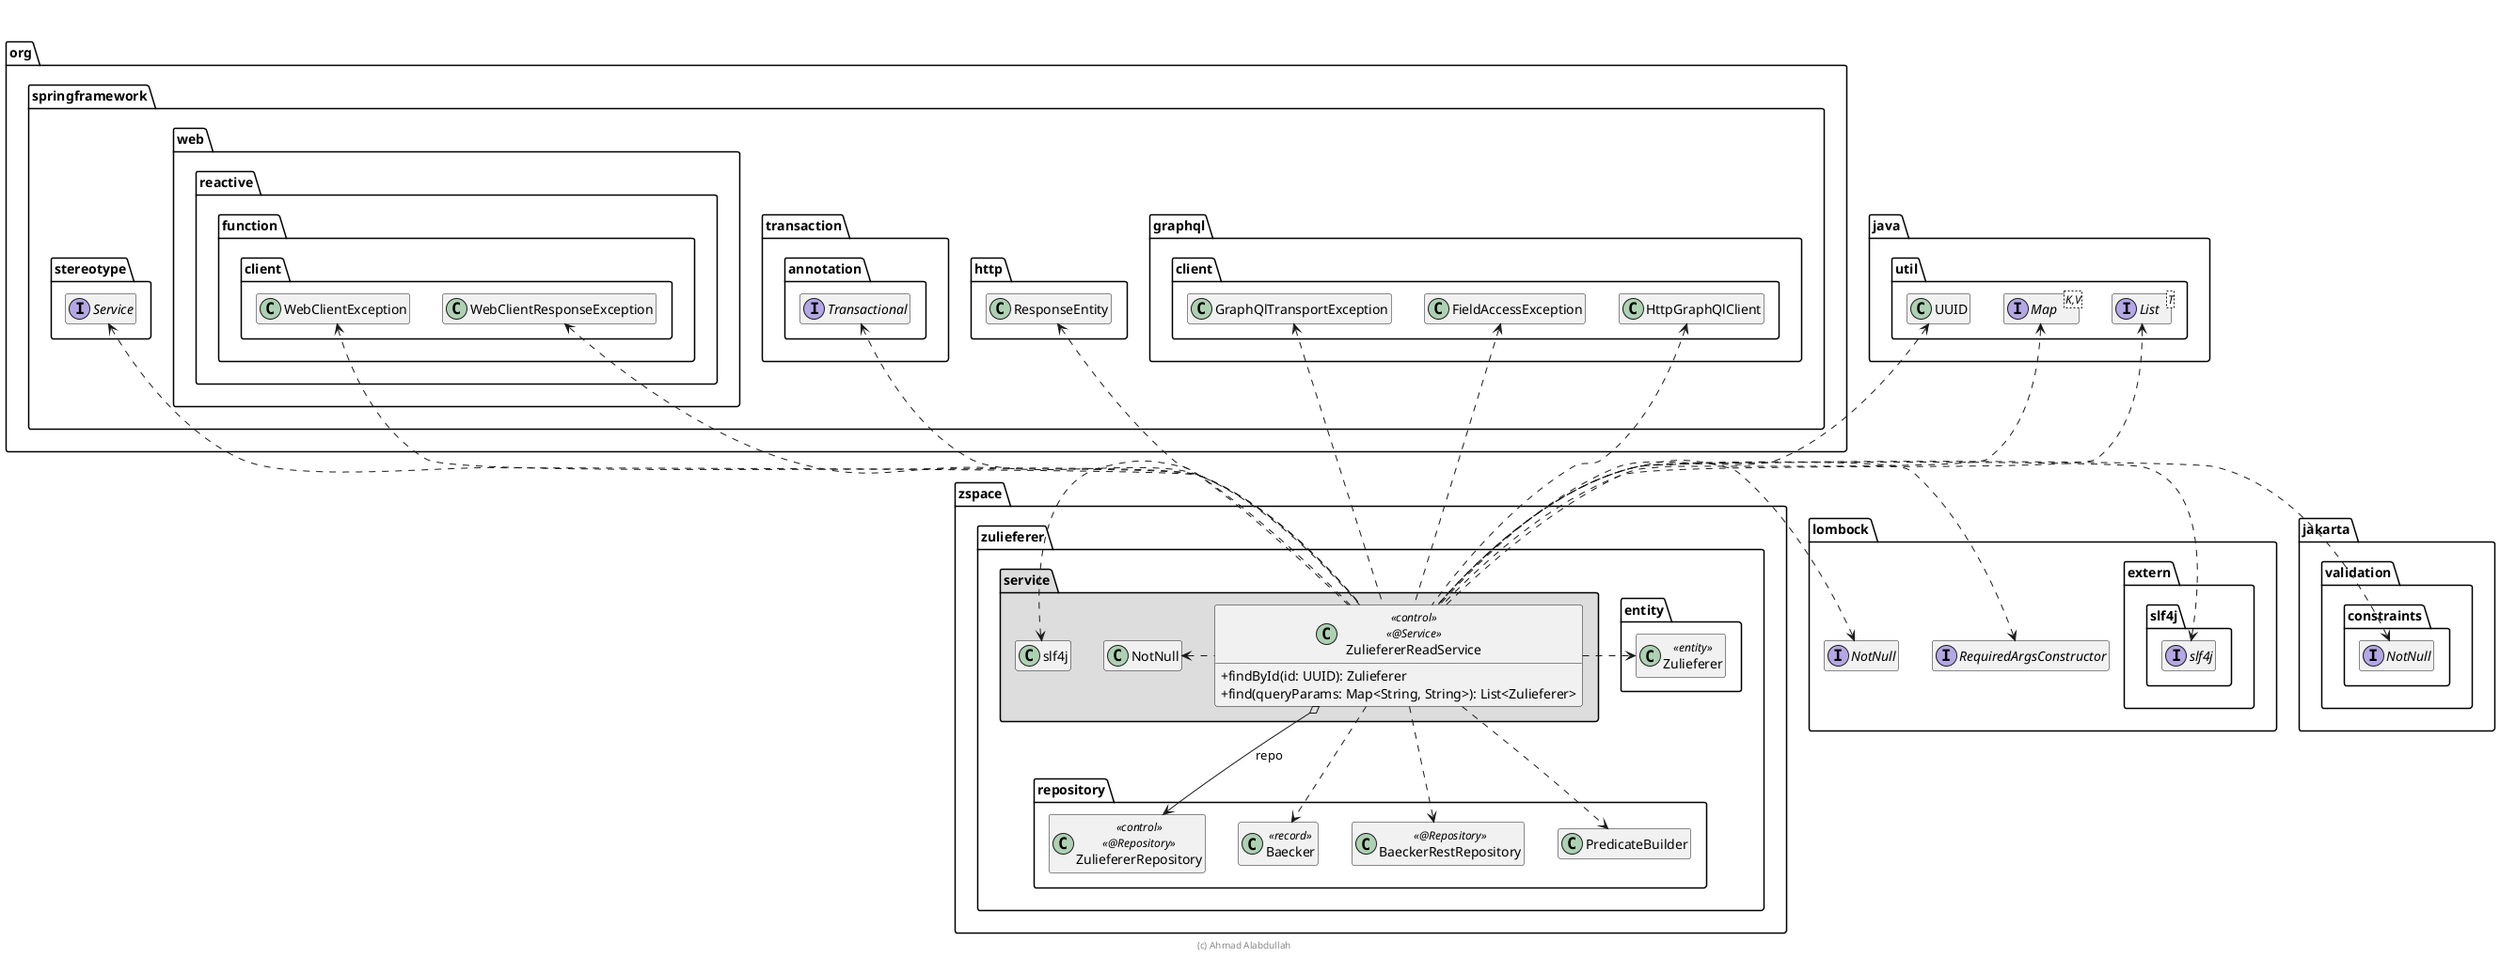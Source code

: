 @startuml ZuliefererReadService

skinparam classAttributeIconSize 0

package org.springframework.stereotype {
    interface Service
}

package org.springframework{
    package graphql.client{
        class FieldAccessException
        class GraphQlTransportException
        class HttpGraphQlClient
    }
    package http{
        class ResponseEntity
    }
    package transaction.annotation{
        interface Transactional
    }
    package web.reactive.function.client{
        class WebClientException
        class WebClientResponseException
    }
}

package jakarta.validation.constraints{
    interface NotNull
}

package lombock{
    interface NotNull
    interface RequiredArgsConstructor
    package extern.slf4j{
        interface slf4j
    }
}

package java.util {
    interface List<T>
    interface Map<K,V>
    class UUID

    UUID .left[hidden].> Service
}

package zspace.zulieferer {
    package entity {
        class Zulieferer << entity >>

        Zulieferer .up[hidden].> List
    }

    package repository {
        class ZuliefererRepository << control >> << @Repository >>
        class Baecker << record >>
        class BaeckerRestRepository <<@Repository>>
        class PredicateBuilder
    }

    package service #DDDDDD {
        class ZuliefererReadService << control >> << @Service >> {
            + findById(id: UUID): Zulieferer
            + find(queryParams: Map<String, String>): List<Zulieferer>
        }

        ZuliefererReadService o--> ZuliefererRepository : repo
        ZuliefererReadService .right.> Zulieferer
        ZuliefererReadService .up.> Service
        ZuliefererReadService .up.> UUID
        ZuliefererReadService .up> List
        ZuliefererReadService .up.> Map
        ZuliefererReadService .left.> WebClientException
        ZuliefererReadService .left.> WebClientResponseException
        ZuliefererReadService .left.> Transactional
        ZuliefererReadService .left.> ResponseEntity
        ZuliefererReadService .left.> GraphQlTransportException
        ZuliefererReadService .left.> FieldAccessException
        ZuliefererReadService .left.> HttpGraphQlClient
        ZuliefererReadService .left.> NotNull
        ZuliefererReadService .left.> RequiredArgsConstructor
        ZuliefererReadService .left.> slf4j
        ZuliefererReadService .left.> jakarta.validation.constraints.NotNull
        ZuliefererReadService .left.> lombock.extern.slf4j.slf4j
        ZuliefererReadService .left.> lombock.NotNull
        ZuliefererReadService .down.> Baecker
        ZuliefererReadService .down.> BaeckerRestRepository
        ZuliefererReadService .down.> PredicateBuilder
    }
}

hide empty members

footer (c) Ahmad Alabdullah

@enduml
